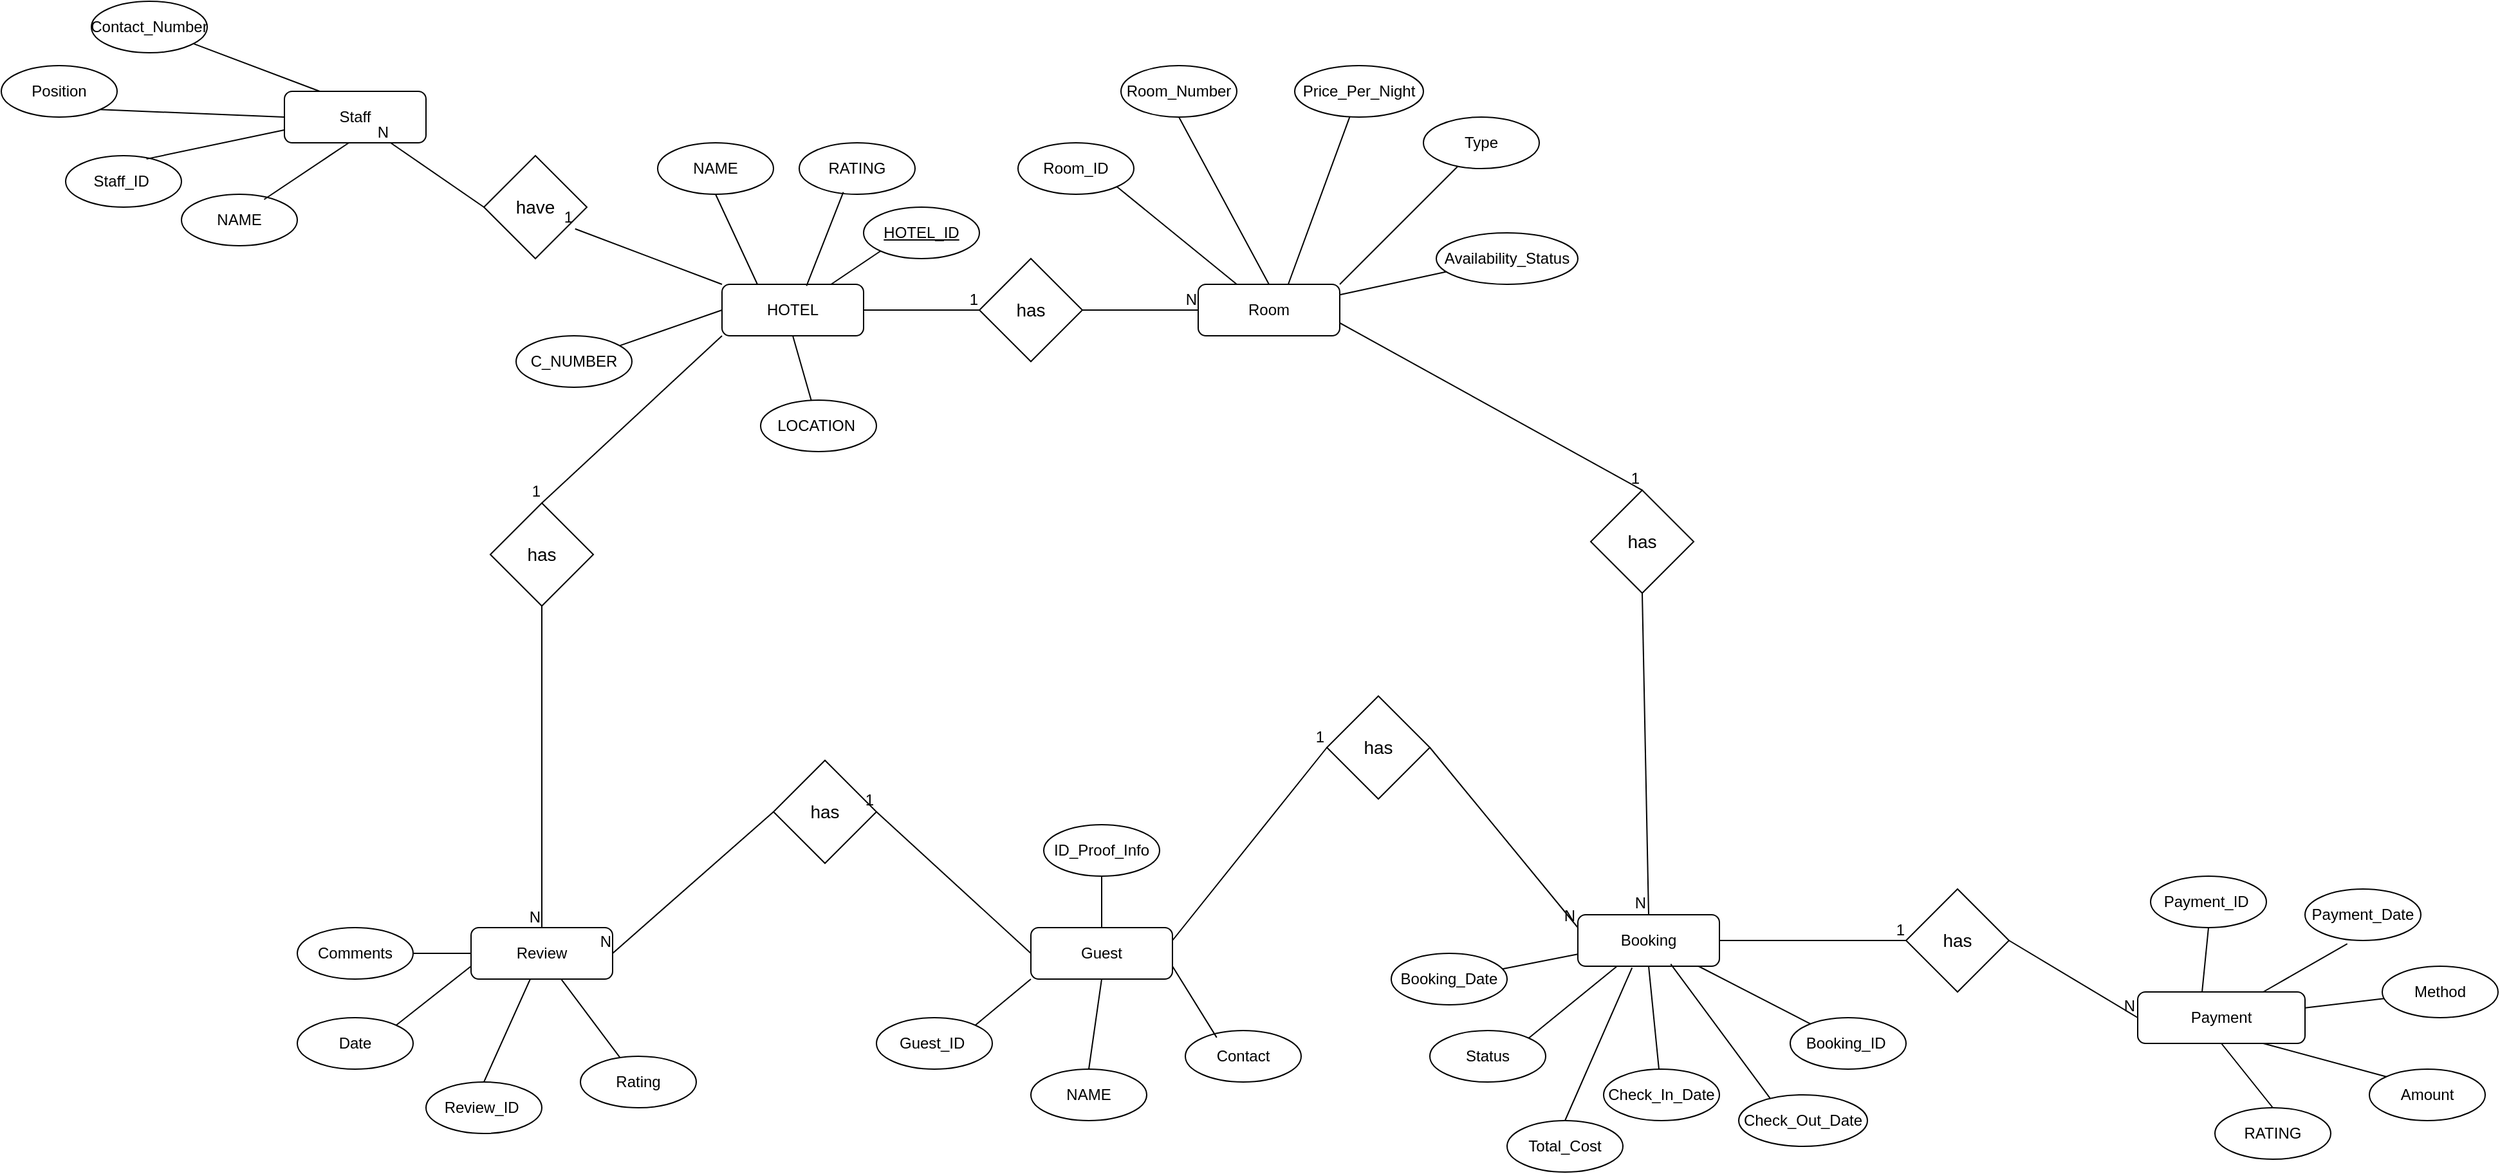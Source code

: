 <mxfile version="24.8.3">
  <diagram name="Page-1" id="iDvqzn0_3KHAIhE44S7B">
    <mxGraphModel dx="3413" dy="1202" grid="1" gridSize="10" guides="1" tooltips="1" connect="1" arrows="1" fold="1" page="1" pageScale="1" pageWidth="850" pageHeight="1100" math="0" shadow="0">
      <root>
        <mxCell id="0" />
        <mxCell id="1" parent="0" />
        <mxCell id="qwqArq7vtgRSBeXjU8T7-1" value="Payment" style="rounded=1;whiteSpace=wrap;html=1;" parent="1" vertex="1">
          <mxGeometry x="860" y="790" width="130" height="40" as="geometry" />
        </mxCell>
        <mxCell id="qwqArq7vtgRSBeXjU8T7-2" value="&lt;u&gt;HOTEL_ID&lt;/u&gt;" style="ellipse;whiteSpace=wrap;html=1;" parent="1" vertex="1">
          <mxGeometry x="-130" y="180" width="90" height="40" as="geometry" />
        </mxCell>
        <mxCell id="qwqArq7vtgRSBeXjU8T7-4" value="LOCATION&amp;nbsp;" style="ellipse;whiteSpace=wrap;html=1;" parent="1" vertex="1">
          <mxGeometry x="-210" y="330" width="90" height="40" as="geometry" />
        </mxCell>
        <mxCell id="qwqArq7vtgRSBeXjU8T7-5" value="C_NUMBER" style="ellipse;whiteSpace=wrap;html=1;" parent="1" vertex="1">
          <mxGeometry x="-400" y="280" width="90" height="40" as="geometry" />
        </mxCell>
        <mxCell id="qwqArq7vtgRSBeXjU8T7-6" value="NAME" style="ellipse;whiteSpace=wrap;html=1;" parent="1" vertex="1">
          <mxGeometry x="-290" y="130" width="90" height="40" as="geometry" />
        </mxCell>
        <mxCell id="qwqArq7vtgRSBeXjU8T7-8" value="RATING" style="ellipse;whiteSpace=wrap;html=1;" parent="1" vertex="1">
          <mxGeometry x="-180" y="130" width="90" height="40" as="geometry" />
        </mxCell>
        <mxCell id="qwqArq7vtgRSBeXjU8T7-9" value="Staff" style="rounded=1;whiteSpace=wrap;html=1;" parent="1" vertex="1">
          <mxGeometry x="-580" y="90" width="110" height="40" as="geometry" />
        </mxCell>
        <mxCell id="qwqArq7vtgRSBeXjU8T7-10" value="Review" style="rounded=1;whiteSpace=wrap;html=1;" parent="1" vertex="1">
          <mxGeometry x="-435" y="740" width="110" height="40" as="geometry" />
        </mxCell>
        <mxCell id="qwqArq7vtgRSBeXjU8T7-11" value="Room" style="rounded=1;whiteSpace=wrap;html=1;" parent="1" vertex="1">
          <mxGeometry x="130" y="240" width="110" height="40" as="geometry" />
        </mxCell>
        <mxCell id="qwqArq7vtgRSBeXjU8T7-12" value="HOTEL" style="rounded=1;whiteSpace=wrap;html=1;" parent="1" vertex="1">
          <mxGeometry x="-240" y="240" width="110" height="40" as="geometry" />
        </mxCell>
        <mxCell id="qwqArq7vtgRSBeXjU8T7-13" value="Booking" style="rounded=1;whiteSpace=wrap;html=1;" parent="1" vertex="1">
          <mxGeometry x="425" y="730" width="110" height="40" as="geometry" />
        </mxCell>
        <mxCell id="qwqArq7vtgRSBeXjU8T7-14" value="Guest" style="rounded=1;whiteSpace=wrap;html=1;" parent="1" vertex="1">
          <mxGeometry y="740" width="110" height="40" as="geometry" />
        </mxCell>
        <mxCell id="qwqArq7vtgRSBeXjU8T7-15" value="Room_ID" style="ellipse;whiteSpace=wrap;html=1;" parent="1" vertex="1">
          <mxGeometry x="-10" y="130" width="90" height="40" as="geometry" />
        </mxCell>
        <mxCell id="qwqArq7vtgRSBeXjU8T7-16" value="Price_Per_Night" style="ellipse;whiteSpace=wrap;html=1;" parent="1" vertex="1">
          <mxGeometry x="205" y="70" width="100" height="40" as="geometry" />
        </mxCell>
        <mxCell id="qwqArq7vtgRSBeXjU8T7-17" value="Availability_Status" style="ellipse;whiteSpace=wrap;html=1;" parent="1" vertex="1">
          <mxGeometry x="315" y="200" width="110" height="40" as="geometry" />
        </mxCell>
        <mxCell id="qwqArq7vtgRSBeXjU8T7-18" value="Room_Number" style="ellipse;whiteSpace=wrap;html=1;" parent="1" vertex="1">
          <mxGeometry x="70" y="70" width="90" height="40" as="geometry" />
        </mxCell>
        <mxCell id="qwqArq7vtgRSBeXjU8T7-19" value="Type" style="ellipse;whiteSpace=wrap;html=1;" parent="1" vertex="1">
          <mxGeometry x="305" y="110" width="90" height="40" as="geometry" />
        </mxCell>
        <mxCell id="qwqArq7vtgRSBeXjU8T7-20" value="Guest_ID&amp;nbsp;" style="ellipse;whiteSpace=wrap;html=1;" parent="1" vertex="1">
          <mxGeometry x="-120" y="810" width="90" height="40" as="geometry" />
        </mxCell>
        <mxCell id="qwqArq7vtgRSBeXjU8T7-21" value="ID_Proof_Info" style="ellipse;whiteSpace=wrap;html=1;" parent="1" vertex="1">
          <mxGeometry x="10" y="660" width="90" height="40" as="geometry" />
        </mxCell>
        <mxCell id="qwqArq7vtgRSBeXjU8T7-23" value="NAME" style="ellipse;whiteSpace=wrap;html=1;" parent="1" vertex="1">
          <mxGeometry y="850" width="90" height="40" as="geometry" />
        </mxCell>
        <mxCell id="qwqArq7vtgRSBeXjU8T7-24" value="Contact" style="ellipse;whiteSpace=wrap;html=1;" parent="1" vertex="1">
          <mxGeometry x="120" y="820" width="90" height="40" as="geometry" />
        </mxCell>
        <mxCell id="qwqArq7vtgRSBeXjU8T7-25" value="Staff_ID&amp;nbsp;" style="ellipse;whiteSpace=wrap;html=1;" parent="1" vertex="1">
          <mxGeometry x="-750" y="140" width="90" height="40" as="geometry" />
        </mxCell>
        <mxCell id="qwqArq7vtgRSBeXjU8T7-26" value="Contact_Number" style="ellipse;whiteSpace=wrap;html=1;" parent="1" vertex="1">
          <mxGeometry x="-730" y="20" width="90" height="40" as="geometry" />
        </mxCell>
        <mxCell id="qwqArq7vtgRSBeXjU8T7-27" value="Position" style="ellipse;whiteSpace=wrap;html=1;" parent="1" vertex="1">
          <mxGeometry x="-800" y="70" width="90" height="40" as="geometry" />
        </mxCell>
        <mxCell id="qwqArq7vtgRSBeXjU8T7-28" value="NAME" style="ellipse;whiteSpace=wrap;html=1;" parent="1" vertex="1">
          <mxGeometry x="-660" y="170" width="90" height="40" as="geometry" />
        </mxCell>
        <mxCell id="qwqArq7vtgRSBeXjU8T7-30" value="Review_ID&amp;nbsp;" style="ellipse;whiteSpace=wrap;html=1;" parent="1" vertex="1">
          <mxGeometry x="-470" y="860" width="90" height="40" as="geometry" />
        </mxCell>
        <mxCell id="qwqArq7vtgRSBeXjU8T7-31" value="Rating" style="ellipse;whiteSpace=wrap;html=1;" parent="1" vertex="1">
          <mxGeometry x="-350" y="840" width="90" height="40" as="geometry" />
        </mxCell>
        <mxCell id="qwqArq7vtgRSBeXjU8T7-32" value="Comments" style="ellipse;whiteSpace=wrap;html=1;" parent="1" vertex="1">
          <mxGeometry x="-570" y="740" width="90" height="40" as="geometry" />
        </mxCell>
        <mxCell id="qwqArq7vtgRSBeXjU8T7-33" value="Date" style="ellipse;whiteSpace=wrap;html=1;" parent="1" vertex="1">
          <mxGeometry x="-570" y="810" width="90" height="40" as="geometry" />
        </mxCell>
        <mxCell id="qwqArq7vtgRSBeXjU8T7-35" value="Payment_ID&amp;nbsp;" style="ellipse;whiteSpace=wrap;html=1;" parent="1" vertex="1">
          <mxGeometry x="870" y="700" width="90" height="40" as="geometry" />
        </mxCell>
        <mxCell id="qwqArq7vtgRSBeXjU8T7-36" value="Payment_Date" style="ellipse;whiteSpace=wrap;html=1;" parent="1" vertex="1">
          <mxGeometry x="990" y="710" width="90" height="40" as="geometry" />
        </mxCell>
        <mxCell id="qwqArq7vtgRSBeXjU8T7-37" value="Method" style="ellipse;whiteSpace=wrap;html=1;" parent="1" vertex="1">
          <mxGeometry x="1050" y="770" width="90" height="40" as="geometry" />
        </mxCell>
        <mxCell id="qwqArq7vtgRSBeXjU8T7-38" value="Amount" style="ellipse;whiteSpace=wrap;html=1;" parent="1" vertex="1">
          <mxGeometry x="1040" y="850" width="90" height="40" as="geometry" />
        </mxCell>
        <mxCell id="qwqArq7vtgRSBeXjU8T7-39" value="RATING" style="ellipse;whiteSpace=wrap;html=1;" parent="1" vertex="1">
          <mxGeometry x="920" y="880" width="90" height="40" as="geometry" />
        </mxCell>
        <mxCell id="qwqArq7vtgRSBeXjU8T7-43" value="Booking_ID&amp;nbsp;" style="ellipse;whiteSpace=wrap;html=1;" parent="1" vertex="1">
          <mxGeometry x="590" y="810" width="90" height="40" as="geometry" />
        </mxCell>
        <mxCell id="qwqArq7vtgRSBeXjU8T7-44" value="Check_Out_Date" style="ellipse;whiteSpace=wrap;html=1;" parent="1" vertex="1">
          <mxGeometry x="550" y="870" width="100" height="40" as="geometry" />
        </mxCell>
        <mxCell id="qwqArq7vtgRSBeXjU8T7-45" value="Status" style="ellipse;whiteSpace=wrap;html=1;" parent="1" vertex="1">
          <mxGeometry x="310" y="820" width="90" height="40" as="geometry" />
        </mxCell>
        <mxCell id="qwqArq7vtgRSBeXjU8T7-46" value="Check_In_Date" style="ellipse;whiteSpace=wrap;html=1;" parent="1" vertex="1">
          <mxGeometry x="445" y="850" width="90" height="40" as="geometry" />
        </mxCell>
        <mxCell id="qwqArq7vtgRSBeXjU8T7-47" value="Booking_Date" style="ellipse;whiteSpace=wrap;html=1;" parent="1" vertex="1">
          <mxGeometry x="280" y="760" width="90" height="40" as="geometry" />
        </mxCell>
        <mxCell id="qwqArq7vtgRSBeXjU8T7-49" value="Total_Cost" style="ellipse;whiteSpace=wrap;html=1;" parent="1" vertex="1">
          <mxGeometry x="370" y="890" width="90" height="40" as="geometry" />
        </mxCell>
        <mxCell id="qwqArq7vtgRSBeXjU8T7-54" value="&lt;div style=&quot;text-align: left;&quot;&gt;&lt;span style=&quot;background-color: initial; font-size: 14px;&quot;&gt;has&lt;/span&gt;&lt;/div&gt;" style="rhombus;whiteSpace=wrap;html=1;" parent="1" vertex="1">
          <mxGeometry x="-40" y="220" width="80" height="80" as="geometry" />
        </mxCell>
        <mxCell id="qwqArq7vtgRSBeXjU8T7-59" value="&lt;div style=&quot;text-align: left;&quot;&gt;&lt;span style=&quot;background-color: initial; font-size: 14px;&quot;&gt;have&lt;/span&gt;&lt;/div&gt;" style="rhombus;whiteSpace=wrap;html=1;" parent="1" vertex="1">
          <mxGeometry x="-425" y="140" width="80" height="80" as="geometry" />
        </mxCell>
        <mxCell id="qwqArq7vtgRSBeXjU8T7-60" value="" style="endArrow=none;html=1;rounded=0;entryX=0.886;entryY=0.711;entryDx=0;entryDy=0;exitX=0;exitY=0;exitDx=0;exitDy=0;entryPerimeter=0;" parent="1" source="qwqArq7vtgRSBeXjU8T7-12" target="qwqArq7vtgRSBeXjU8T7-59" edge="1">
          <mxGeometry relative="1" as="geometry">
            <mxPoint x="-180" y="280" as="sourcePoint" />
            <mxPoint x="-20" y="280" as="targetPoint" />
          </mxGeometry>
        </mxCell>
        <mxCell id="qwqArq7vtgRSBeXjU8T7-61" value="1" style="resizable=0;html=1;whiteSpace=wrap;align=right;verticalAlign=bottom;" parent="qwqArq7vtgRSBeXjU8T7-60" connectable="0" vertex="1">
          <mxGeometry x="1" relative="1" as="geometry" />
        </mxCell>
        <mxCell id="qwqArq7vtgRSBeXjU8T7-62" value="" style="endArrow=none;html=1;rounded=0;entryX=0.75;entryY=1;entryDx=0;entryDy=0;exitX=0;exitY=0.5;exitDx=0;exitDy=0;" parent="1" source="qwqArq7vtgRSBeXjU8T7-59" target="qwqArq7vtgRSBeXjU8T7-9" edge="1">
          <mxGeometry relative="1" as="geometry">
            <mxPoint x="10" y="470" as="sourcePoint" />
            <mxPoint x="170" y="470" as="targetPoint" />
          </mxGeometry>
        </mxCell>
        <mxCell id="qwqArq7vtgRSBeXjU8T7-63" value="N" style="resizable=0;html=1;whiteSpace=wrap;align=right;verticalAlign=bottom;" parent="qwqArq7vtgRSBeXjU8T7-62" connectable="0" vertex="1">
          <mxGeometry x="1" relative="1" as="geometry" />
        </mxCell>
        <mxCell id="qwqArq7vtgRSBeXjU8T7-64" value="" style="endArrow=none;html=1;rounded=0;entryX=0;entryY=0.5;entryDx=0;entryDy=0;exitX=1;exitY=0.5;exitDx=0;exitDy=0;" parent="1" source="qwqArq7vtgRSBeXjU8T7-12" target="qwqArq7vtgRSBeXjU8T7-54" edge="1">
          <mxGeometry relative="1" as="geometry">
            <mxPoint x="-163" y="291" as="sourcePoint" />
            <mxPoint x="-10" y="440" as="targetPoint" />
          </mxGeometry>
        </mxCell>
        <mxCell id="qwqArq7vtgRSBeXjU8T7-65" value="1" style="resizable=0;html=1;whiteSpace=wrap;align=right;verticalAlign=bottom;" parent="qwqArq7vtgRSBeXjU8T7-64" connectable="0" vertex="1">
          <mxGeometry x="1" relative="1" as="geometry" />
        </mxCell>
        <mxCell id="qwqArq7vtgRSBeXjU8T7-66" value="" style="endArrow=none;html=1;rounded=0;entryX=0;entryY=0.5;entryDx=0;entryDy=0;exitX=1;exitY=0.5;exitDx=0;exitDy=0;" parent="1" source="qwqArq7vtgRSBeXjU8T7-54" target="qwqArq7vtgRSBeXjU8T7-11" edge="1">
          <mxGeometry relative="1" as="geometry">
            <mxPoint x="30" y="300" as="sourcePoint" />
            <mxPoint x="140" y="420" as="targetPoint" />
          </mxGeometry>
        </mxCell>
        <mxCell id="qwqArq7vtgRSBeXjU8T7-67" value="N" style="resizable=0;html=1;whiteSpace=wrap;align=right;verticalAlign=bottom;" parent="qwqArq7vtgRSBeXjU8T7-66" connectable="0" vertex="1">
          <mxGeometry x="1" relative="1" as="geometry" />
        </mxCell>
        <mxCell id="qwqArq7vtgRSBeXjU8T7-68" value="&lt;div style=&quot;text-align: left;&quot;&gt;&lt;span style=&quot;background-color: initial; font-size: 14px;&quot;&gt;has&lt;/span&gt;&lt;/div&gt;" style="rhombus;whiteSpace=wrap;html=1;" parent="1" vertex="1">
          <mxGeometry x="-420" y="410" width="80" height="80" as="geometry" />
        </mxCell>
        <mxCell id="qwqArq7vtgRSBeXjU8T7-69" value="" style="endArrow=none;html=1;rounded=0;entryX=0.5;entryY=0;entryDx=0;entryDy=0;exitX=0;exitY=1;exitDx=0;exitDy=0;" parent="1" source="qwqArq7vtgRSBeXjU8T7-12" target="qwqArq7vtgRSBeXjU8T7-68" edge="1">
          <mxGeometry relative="1" as="geometry">
            <mxPoint x="-196.99" y="280.0" as="sourcePoint" />
            <mxPoint x="-217" y="283.56" as="targetPoint" />
          </mxGeometry>
        </mxCell>
        <mxCell id="qwqArq7vtgRSBeXjU8T7-70" value="1" style="resizable=0;html=1;whiteSpace=wrap;align=right;verticalAlign=bottom;" parent="qwqArq7vtgRSBeXjU8T7-69" connectable="0" vertex="1">
          <mxGeometry x="1" relative="1" as="geometry" />
        </mxCell>
        <mxCell id="qwqArq7vtgRSBeXjU8T7-71" value="" style="endArrow=none;html=1;rounded=0;entryX=0.5;entryY=0;entryDx=0;entryDy=0;exitX=0.5;exitY=1;exitDx=0;exitDy=0;" parent="1" source="qwqArq7vtgRSBeXjU8T7-68" target="qwqArq7vtgRSBeXjU8T7-10" edge="1">
          <mxGeometry relative="1" as="geometry">
            <mxPoint x="-187" y="473.56" as="sourcePoint" />
            <mxPoint x="-245" y="584.56" as="targetPoint" />
          </mxGeometry>
        </mxCell>
        <mxCell id="qwqArq7vtgRSBeXjU8T7-72" value="N" style="resizable=0;html=1;whiteSpace=wrap;align=right;verticalAlign=bottom;" parent="qwqArq7vtgRSBeXjU8T7-71" connectable="0" vertex="1">
          <mxGeometry x="1" relative="1" as="geometry" />
        </mxCell>
        <mxCell id="qwqArq7vtgRSBeXjU8T7-73" value="&lt;div style=&quot;text-align: left;&quot;&gt;&lt;span style=&quot;background-color: initial; font-size: 14px;&quot;&gt;has&lt;/span&gt;&lt;/div&gt;" style="rhombus;whiteSpace=wrap;html=1;" parent="1" vertex="1">
          <mxGeometry x="435" y="400" width="80" height="80" as="geometry" />
        </mxCell>
        <mxCell id="qwqArq7vtgRSBeXjU8T7-74" value="" style="endArrow=none;html=1;rounded=0;entryX=0.5;entryY=0;entryDx=0;entryDy=0;exitX=1;exitY=0.75;exitDx=0;exitDy=0;" parent="1" source="qwqArq7vtgRSBeXjU8T7-11" target="qwqArq7vtgRSBeXjU8T7-73" edge="1">
          <mxGeometry relative="1" as="geometry">
            <mxPoint x="240.0" y="260" as="sourcePoint" />
            <mxPoint x="453" y="230" as="targetPoint" />
          </mxGeometry>
        </mxCell>
        <mxCell id="qwqArq7vtgRSBeXjU8T7-75" value="1" style="resizable=0;html=1;whiteSpace=wrap;align=right;verticalAlign=bottom;" parent="qwqArq7vtgRSBeXjU8T7-74" connectable="0" vertex="1">
          <mxGeometry x="1" relative="1" as="geometry" />
        </mxCell>
        <mxCell id="qwqArq7vtgRSBeXjU8T7-76" value="" style="endArrow=none;html=1;rounded=0;exitX=0.5;exitY=1;exitDx=0;exitDy=0;entryX=0.5;entryY=0;entryDx=0;entryDy=0;" parent="1" source="qwqArq7vtgRSBeXjU8T7-73" target="qwqArq7vtgRSBeXjU8T7-13" edge="1">
          <mxGeometry relative="1" as="geometry">
            <mxPoint x="483" y="420" as="sourcePoint" />
            <mxPoint x="920.0" y="402.282" as="targetPoint" />
          </mxGeometry>
        </mxCell>
        <mxCell id="qwqArq7vtgRSBeXjU8T7-77" value="N" style="resizable=0;html=1;whiteSpace=wrap;align=right;verticalAlign=bottom;" parent="qwqArq7vtgRSBeXjU8T7-76" connectable="0" vertex="1">
          <mxGeometry x="1" relative="1" as="geometry" />
        </mxCell>
        <mxCell id="qwqArq7vtgRSBeXjU8T7-78" value="&lt;div style=&quot;text-align: left;&quot;&gt;&lt;span style=&quot;background-color: initial; font-size: 14px;&quot;&gt;has&lt;/span&gt;&lt;/div&gt;" style="rhombus;whiteSpace=wrap;html=1;" parent="1" vertex="1">
          <mxGeometry x="230" y="560" width="80" height="80" as="geometry" />
        </mxCell>
        <mxCell id="qwqArq7vtgRSBeXjU8T7-79" value="" style="endArrow=none;html=1;rounded=0;entryX=0;entryY=0.5;entryDx=0;entryDy=0;exitX=1;exitY=0.25;exitDx=0;exitDy=0;" parent="1" source="qwqArq7vtgRSBeXjU8T7-14" target="qwqArq7vtgRSBeXjU8T7-78" edge="1">
          <mxGeometry relative="1" as="geometry">
            <mxPoint x="740.0" y="311" as="sourcePoint" />
            <mxPoint x="790" y="120" as="targetPoint" />
          </mxGeometry>
        </mxCell>
        <mxCell id="qwqArq7vtgRSBeXjU8T7-80" value="1" style="resizable=0;html=1;whiteSpace=wrap;align=right;verticalAlign=bottom;" parent="qwqArq7vtgRSBeXjU8T7-79" connectable="0" vertex="1">
          <mxGeometry x="1" relative="1" as="geometry" />
        </mxCell>
        <mxCell id="qwqArq7vtgRSBeXjU8T7-81" value="" style="endArrow=none;html=1;rounded=0;entryX=0;entryY=0.25;entryDx=0;entryDy=0;exitX=1;exitY=0.5;exitDx=0;exitDy=0;" parent="1" source="qwqArq7vtgRSBeXjU8T7-78" target="qwqArq7vtgRSBeXjU8T7-13" edge="1">
          <mxGeometry relative="1" as="geometry">
            <mxPoint x="820" y="310" as="sourcePoint" />
            <mxPoint x="967.5" y="441.0" as="targetPoint" />
          </mxGeometry>
        </mxCell>
        <mxCell id="qwqArq7vtgRSBeXjU8T7-82" value="N" style="resizable=0;html=1;whiteSpace=wrap;align=right;verticalAlign=bottom;" parent="qwqArq7vtgRSBeXjU8T7-81" connectable="0" vertex="1">
          <mxGeometry x="1" relative="1" as="geometry" />
        </mxCell>
        <mxCell id="qwqArq7vtgRSBeXjU8T7-83" value="&lt;div style=&quot;text-align: left;&quot;&gt;&lt;span style=&quot;background-color: initial; font-size: 14px;&quot;&gt;has&lt;/span&gt;&lt;/div&gt;" style="rhombus;whiteSpace=wrap;html=1;" parent="1" vertex="1">
          <mxGeometry x="680" y="710" width="80" height="80" as="geometry" />
        </mxCell>
        <mxCell id="qwqArq7vtgRSBeXjU8T7-84" value="" style="endArrow=none;html=1;rounded=0;entryX=0;entryY=0.5;entryDx=0;entryDy=0;exitX=1;exitY=0.5;exitDx=0;exitDy=0;" parent="1" source="qwqArq7vtgRSBeXjU8T7-13" target="qwqArq7vtgRSBeXjU8T7-83" edge="1">
          <mxGeometry relative="1" as="geometry">
            <mxPoint x="490" y="630" as="sourcePoint" />
            <mxPoint x="783" y="329" as="targetPoint" />
          </mxGeometry>
        </mxCell>
        <mxCell id="qwqArq7vtgRSBeXjU8T7-85" value="1" style="resizable=0;html=1;whiteSpace=wrap;align=right;verticalAlign=bottom;" parent="qwqArq7vtgRSBeXjU8T7-84" connectable="0" vertex="1">
          <mxGeometry x="1" relative="1" as="geometry" />
        </mxCell>
        <mxCell id="qwqArq7vtgRSBeXjU8T7-86" value="" style="endArrow=none;html=1;rounded=0;exitX=1;exitY=0.5;exitDx=0;exitDy=0;entryX=0;entryY=0.5;entryDx=0;entryDy=0;" parent="1" source="qwqArq7vtgRSBeXjU8T7-83" target="qwqArq7vtgRSBeXjU8T7-1" edge="1">
          <mxGeometry relative="1" as="geometry">
            <mxPoint x="903" y="749" as="sourcePoint" />
            <mxPoint x="805.33" y="820.0" as="targetPoint" />
          </mxGeometry>
        </mxCell>
        <mxCell id="qwqArq7vtgRSBeXjU8T7-87" value="N" style="resizable=0;html=1;whiteSpace=wrap;align=right;verticalAlign=bottom;" parent="qwqArq7vtgRSBeXjU8T7-86" connectable="0" vertex="1">
          <mxGeometry x="1" relative="1" as="geometry" />
        </mxCell>
        <mxCell id="qwqArq7vtgRSBeXjU8T7-97" value="&lt;div style=&quot;text-align: left;&quot;&gt;&lt;span style=&quot;background-color: initial; font-size: 14px;&quot;&gt;has&lt;/span&gt;&lt;/div&gt;" style="rhombus;whiteSpace=wrap;html=1;" parent="1" vertex="1">
          <mxGeometry x="-200" y="610" width="80" height="80" as="geometry" />
        </mxCell>
        <mxCell id="qwqArq7vtgRSBeXjU8T7-98" value="" style="endArrow=none;html=1;rounded=0;entryX=1;entryY=0.5;entryDx=0;entryDy=0;exitX=0;exitY=0.5;exitDx=0;exitDy=0;exitPerimeter=0;" parent="1" source="qwqArq7vtgRSBeXjU8T7-14" target="qwqArq7vtgRSBeXjU8T7-97" edge="1">
          <mxGeometry relative="1" as="geometry">
            <mxPoint x="-195.0" y="430" as="sourcePoint" />
            <mxPoint x="18" y="400" as="targetPoint" />
          </mxGeometry>
        </mxCell>
        <mxCell id="qwqArq7vtgRSBeXjU8T7-99" value="1" style="resizable=0;html=1;whiteSpace=wrap;align=right;verticalAlign=bottom;" parent="qwqArq7vtgRSBeXjU8T7-98" connectable="0" vertex="1">
          <mxGeometry x="1" relative="1" as="geometry" />
        </mxCell>
        <mxCell id="qwqArq7vtgRSBeXjU8T7-100" value="" style="endArrow=none;html=1;rounded=0;exitX=0;exitY=0.5;exitDx=0;exitDy=0;entryX=1;entryY=0.5;entryDx=0;entryDy=0;" parent="1" source="qwqArq7vtgRSBeXjU8T7-97" target="qwqArq7vtgRSBeXjU8T7-10" edge="1">
          <mxGeometry relative="1" as="geometry">
            <mxPoint x="48" y="590" as="sourcePoint" />
            <mxPoint y="750" as="targetPoint" />
          </mxGeometry>
        </mxCell>
        <mxCell id="qwqArq7vtgRSBeXjU8T7-101" value="N" style="resizable=0;html=1;whiteSpace=wrap;align=right;verticalAlign=bottom;" parent="qwqArq7vtgRSBeXjU8T7-100" connectable="0" vertex="1">
          <mxGeometry x="1" relative="1" as="geometry" />
        </mxCell>
        <mxCell id="qwqArq7vtgRSBeXjU8T7-109" value="" style="endArrow=none;html=1;rounded=0;entryX=0;entryY=0.5;entryDx=0;entryDy=0;" parent="1" source="qwqArq7vtgRSBeXjU8T7-32" target="qwqArq7vtgRSBeXjU8T7-10" edge="1">
          <mxGeometry relative="1" as="geometry">
            <mxPoint x="-500" y="760" as="sourcePoint" />
            <mxPoint x="-340" y="760" as="targetPoint" />
          </mxGeometry>
        </mxCell>
        <mxCell id="qwqArq7vtgRSBeXjU8T7-110" value="" style="endArrow=none;html=1;rounded=0;exitX=1;exitY=0;exitDx=0;exitDy=0;entryX=0;entryY=0.75;entryDx=0;entryDy=0;" parent="1" source="qwqArq7vtgRSBeXjU8T7-33" target="qwqArq7vtgRSBeXjU8T7-10" edge="1">
          <mxGeometry relative="1" as="geometry">
            <mxPoint x="-470" y="770" as="sourcePoint" />
            <mxPoint x="-430" y="770" as="targetPoint" />
          </mxGeometry>
        </mxCell>
        <mxCell id="qwqArq7vtgRSBeXjU8T7-111" value="" style="endArrow=none;html=1;rounded=0;exitX=0.5;exitY=0;exitDx=0;exitDy=0;" parent="1" source="qwqArq7vtgRSBeXjU8T7-30" target="qwqArq7vtgRSBeXjU8T7-10" edge="1">
          <mxGeometry relative="1" as="geometry">
            <mxPoint x="-460" y="780" as="sourcePoint" />
            <mxPoint x="-415" y="780" as="targetPoint" />
          </mxGeometry>
        </mxCell>
        <mxCell id="qwqArq7vtgRSBeXjU8T7-112" value="" style="endArrow=none;html=1;rounded=0;" parent="1" source="qwqArq7vtgRSBeXjU8T7-31" target="qwqArq7vtgRSBeXjU8T7-10" edge="1">
          <mxGeometry relative="1" as="geometry">
            <mxPoint x="-450" y="790" as="sourcePoint" />
            <mxPoint x="-405" y="790" as="targetPoint" />
          </mxGeometry>
        </mxCell>
        <mxCell id="qwqArq7vtgRSBeXjU8T7-113" value="" style="endArrow=none;html=1;rounded=0;entryX=0.5;entryY=0;entryDx=0;entryDy=0;exitX=0.5;exitY=1;exitDx=0;exitDy=0;" parent="1" source="qwqArq7vtgRSBeXjU8T7-21" target="qwqArq7vtgRSBeXjU8T7-14" edge="1">
          <mxGeometry relative="1" as="geometry">
            <mxPoint x="60" y="690" as="sourcePoint" />
            <mxPoint x="210" y="698.57" as="targetPoint" />
          </mxGeometry>
        </mxCell>
        <mxCell id="qwqArq7vtgRSBeXjU8T7-114" value="" style="endArrow=none;html=1;rounded=0;entryX=0.5;entryY=0;entryDx=0;entryDy=0;exitX=0.5;exitY=1;exitDx=0;exitDy=0;" parent="1" source="qwqArq7vtgRSBeXjU8T7-14" target="qwqArq7vtgRSBeXjU8T7-23" edge="1">
          <mxGeometry relative="1" as="geometry">
            <mxPoint x="45" y="778.57" as="sourcePoint" />
            <mxPoint x="205" y="778.57" as="targetPoint" />
          </mxGeometry>
        </mxCell>
        <mxCell id="qwqArq7vtgRSBeXjU8T7-115" value="" style="endArrow=none;html=1;rounded=0;entryX=0.271;entryY=0.136;entryDx=0;entryDy=0;entryPerimeter=0;exitX=1;exitY=0.75;exitDx=0;exitDy=0;" parent="1" source="qwqArq7vtgRSBeXjU8T7-14" target="qwqArq7vtgRSBeXjU8T7-24" edge="1">
          <mxGeometry relative="1" as="geometry">
            <mxPoint x="105" y="760" as="sourcePoint" />
            <mxPoint x="265" y="760" as="targetPoint" />
          </mxGeometry>
        </mxCell>
        <mxCell id="qwqArq7vtgRSBeXjU8T7-117" value="" style="endArrow=none;html=1;rounded=0;entryX=0;entryY=1;entryDx=0;entryDy=0;exitX=1;exitY=0;exitDx=0;exitDy=0;" parent="1" source="qwqArq7vtgRSBeXjU8T7-20" target="qwqArq7vtgRSBeXjU8T7-14" edge="1">
          <mxGeometry relative="1" as="geometry">
            <mxPoint x="-170" y="778.57" as="sourcePoint" />
            <mxPoint x="-10" y="778.57" as="targetPoint" />
          </mxGeometry>
        </mxCell>
        <mxCell id="8TXAGc3ROuFA9lvTQrWI-1" value="" style="endArrow=none;html=1;rounded=0;exitX=1;exitY=0;exitDx=0;exitDy=0;" parent="1" source="qwqArq7vtgRSBeXjU8T7-45" target="qwqArq7vtgRSBeXjU8T7-13" edge="1">
          <mxGeometry relative="1" as="geometry">
            <mxPoint x="300" y="790" as="sourcePoint" />
            <mxPoint x="460" y="790" as="targetPoint" />
          </mxGeometry>
        </mxCell>
        <mxCell id="8TXAGc3ROuFA9lvTQrWI-2" value="" style="endArrow=none;html=1;rounded=0;" parent="1" source="qwqArq7vtgRSBeXjU8T7-47" target="qwqArq7vtgRSBeXjU8T7-13" edge="1">
          <mxGeometry relative="1" as="geometry">
            <mxPoint x="275" y="759.29" as="sourcePoint" />
            <mxPoint x="435" y="759.29" as="targetPoint" />
          </mxGeometry>
        </mxCell>
        <mxCell id="8TXAGc3ROuFA9lvTQrWI-4" value="" style="endArrow=none;html=1;rounded=0;entryX=0.5;entryY=1;entryDx=0;entryDy=0;" parent="1" source="qwqArq7vtgRSBeXjU8T7-46" target="qwqArq7vtgRSBeXjU8T7-13" edge="1">
          <mxGeometry relative="1" as="geometry">
            <mxPoint x="355" y="930" as="sourcePoint" />
            <mxPoint x="515" y="930" as="targetPoint" />
          </mxGeometry>
        </mxCell>
        <mxCell id="8TXAGc3ROuFA9lvTQrWI-5" value="" style="endArrow=none;html=1;rounded=0;entryX=0.656;entryY=0.957;entryDx=0;entryDy=0;entryPerimeter=0;exitX=0.243;exitY=0.064;exitDx=0;exitDy=0;exitPerimeter=0;" parent="1" source="qwqArq7vtgRSBeXjU8T7-44" target="qwqArq7vtgRSBeXjU8T7-13" edge="1">
          <mxGeometry relative="1" as="geometry">
            <mxPoint x="-90" y="550" as="sourcePoint" />
            <mxPoint x="70" y="550" as="targetPoint" />
          </mxGeometry>
        </mxCell>
        <mxCell id="8TXAGc3ROuFA9lvTQrWI-6" value="" style="endArrow=none;html=1;rounded=0;entryX=0.383;entryY=1.029;entryDx=0;entryDy=0;entryPerimeter=0;exitX=0.5;exitY=0;exitDx=0;exitDy=0;" parent="1" source="qwqArq7vtgRSBeXjU8T7-49" target="qwqArq7vtgRSBeXjU8T7-13" edge="1">
          <mxGeometry relative="1" as="geometry">
            <mxPoint x="-90" y="550" as="sourcePoint" />
            <mxPoint x="70" y="550" as="targetPoint" />
          </mxGeometry>
        </mxCell>
        <mxCell id="8TXAGc3ROuFA9lvTQrWI-7" value="" style="endArrow=none;html=1;rounded=0;" parent="1" source="qwqArq7vtgRSBeXjU8T7-43" target="qwqArq7vtgRSBeXjU8T7-13" edge="1">
          <mxGeometry relative="1" as="geometry">
            <mxPoint x="370" y="759.29" as="sourcePoint" />
            <mxPoint x="530" y="759.29" as="targetPoint" />
          </mxGeometry>
        </mxCell>
        <mxCell id="8TXAGc3ROuFA9lvTQrWI-8" value="" style="endArrow=none;html=1;rounded=0;entryX=1;entryY=1;entryDx=0;entryDy=0;" parent="1" target="qwqArq7vtgRSBeXjU8T7-15" edge="1">
          <mxGeometry relative="1" as="geometry">
            <mxPoint x="160" y="240" as="sourcePoint" />
            <mxPoint x="320" y="240" as="targetPoint" />
          </mxGeometry>
        </mxCell>
        <mxCell id="8TXAGc3ROuFA9lvTQrWI-9" value="" style="endArrow=none;html=1;rounded=0;entryX=0.5;entryY=1;entryDx=0;entryDy=0;exitX=0.5;exitY=0;exitDx=0;exitDy=0;" parent="1" source="qwqArq7vtgRSBeXjU8T7-11" target="qwqArq7vtgRSBeXjU8T7-18" edge="1">
          <mxGeometry relative="1" as="geometry">
            <mxPoint x="85" y="230" as="sourcePoint" />
            <mxPoint x="245" y="230" as="targetPoint" />
          </mxGeometry>
        </mxCell>
        <mxCell id="8TXAGc3ROuFA9lvTQrWI-10" value="" style="endArrow=none;html=1;rounded=0;exitX=0.636;exitY=0;exitDx=0;exitDy=0;exitPerimeter=0;" parent="1" source="qwqArq7vtgRSBeXjU8T7-11" target="qwqArq7vtgRSBeXjU8T7-16" edge="1">
          <mxGeometry relative="1" as="geometry">
            <mxPoint x="100" y="320" as="sourcePoint" />
            <mxPoint x="260" y="320" as="targetPoint" />
          </mxGeometry>
        </mxCell>
        <mxCell id="8TXAGc3ROuFA9lvTQrWI-11" value="" style="endArrow=none;html=1;rounded=0;exitX=1;exitY=0;exitDx=0;exitDy=0;" parent="1" source="qwqArq7vtgRSBeXjU8T7-11" target="qwqArq7vtgRSBeXjU8T7-19" edge="1">
          <mxGeometry relative="1" as="geometry">
            <mxPoint x="205" y="138.57" as="sourcePoint" />
            <mxPoint x="365" y="138.57" as="targetPoint" />
          </mxGeometry>
        </mxCell>
        <mxCell id="8TXAGc3ROuFA9lvTQrWI-12" value="" style="endArrow=none;html=1;rounded=0;" parent="1" source="qwqArq7vtgRSBeXjU8T7-11" target="qwqArq7vtgRSBeXjU8T7-17" edge="1">
          <mxGeometry relative="1" as="geometry">
            <mxPoint x="175" y="238.57" as="sourcePoint" />
            <mxPoint x="335" y="238.57" as="targetPoint" />
          </mxGeometry>
        </mxCell>
        <mxCell id="8TXAGc3ROuFA9lvTQrWI-13" value="" style="endArrow=none;html=1;rounded=0;entryX=0;entryY=0.5;entryDx=0;entryDy=0;" parent="1" source="qwqArq7vtgRSBeXjU8T7-5" target="qwqArq7vtgRSBeXjU8T7-12" edge="1">
          <mxGeometry relative="1" as="geometry">
            <mxPoint x="-450" y="259.29" as="sourcePoint" />
            <mxPoint x="-290" y="259.29" as="targetPoint" />
          </mxGeometry>
        </mxCell>
        <mxCell id="8TXAGc3ROuFA9lvTQrWI-14" value="" style="endArrow=none;html=1;rounded=0;entryX=0.5;entryY=1;entryDx=0;entryDy=0;" parent="1" source="qwqArq7vtgRSBeXjU8T7-4" target="qwqArq7vtgRSBeXjU8T7-12" edge="1">
          <mxGeometry relative="1" as="geometry">
            <mxPoint x="-370" y="340" as="sourcePoint" />
            <mxPoint x="-210" y="340" as="targetPoint" />
          </mxGeometry>
        </mxCell>
        <mxCell id="8TXAGc3ROuFA9lvTQrWI-15" value="" style="endArrow=none;html=1;rounded=0;exitX=0.5;exitY=1;exitDx=0;exitDy=0;entryX=0.25;entryY=0;entryDx=0;entryDy=0;" parent="1" source="qwqArq7vtgRSBeXjU8T7-6" target="qwqArq7vtgRSBeXjU8T7-12" edge="1">
          <mxGeometry relative="1" as="geometry">
            <mxPoint x="-370" y="178.57" as="sourcePoint" />
            <mxPoint x="-199" y="244" as="targetPoint" />
          </mxGeometry>
        </mxCell>
        <mxCell id="8TXAGc3ROuFA9lvTQrWI-16" value="" style="endArrow=none;html=1;rounded=0;entryX=0.381;entryY=0.957;entryDx=0;entryDy=0;entryPerimeter=0;exitX=0.597;exitY=0.029;exitDx=0;exitDy=0;exitPerimeter=0;" parent="1" source="qwqArq7vtgRSBeXjU8T7-12" target="qwqArq7vtgRSBeXjU8T7-8" edge="1">
          <mxGeometry relative="1" as="geometry">
            <mxPoint x="-300" y="189.29" as="sourcePoint" />
            <mxPoint x="-140" y="189.29" as="targetPoint" />
          </mxGeometry>
        </mxCell>
        <mxCell id="8TXAGc3ROuFA9lvTQrWI-17" value="" style="endArrow=none;html=1;rounded=0;entryX=0;entryY=1;entryDx=0;entryDy=0;" parent="1" source="qwqArq7vtgRSBeXjU8T7-12" target="qwqArq7vtgRSBeXjU8T7-2" edge="1">
          <mxGeometry relative="1" as="geometry">
            <mxPoint x="-190" y="370" as="sourcePoint" />
            <mxPoint x="-30" y="370" as="targetPoint" />
          </mxGeometry>
        </mxCell>
        <mxCell id="8TXAGc3ROuFA9lvTQrWI-18" value="" style="endArrow=none;html=1;rounded=0;entryX=0.455;entryY=1;entryDx=0;entryDy=0;entryPerimeter=0;exitX=0.714;exitY=0.1;exitDx=0;exitDy=0;exitPerimeter=0;" parent="1" source="qwqArq7vtgRSBeXjU8T7-28" target="qwqArq7vtgRSBeXjU8T7-9" edge="1">
          <mxGeometry relative="1" as="geometry">
            <mxPoint x="-740" y="129.29" as="sourcePoint" />
            <mxPoint x="-580" y="129.29" as="targetPoint" />
          </mxGeometry>
        </mxCell>
        <mxCell id="8TXAGc3ROuFA9lvTQrWI-19" value="" style="endArrow=none;html=1;rounded=0;entryX=0;entryY=0.75;entryDx=0;entryDy=0;exitX=0.698;exitY=0.064;exitDx=0;exitDy=0;exitPerimeter=0;" parent="1" source="qwqArq7vtgRSBeXjU8T7-25" target="qwqArq7vtgRSBeXjU8T7-9" edge="1">
          <mxGeometry relative="1" as="geometry">
            <mxPoint x="-785" y="128.57" as="sourcePoint" />
            <mxPoint x="-625" y="128.57" as="targetPoint" />
          </mxGeometry>
        </mxCell>
        <mxCell id="8TXAGc3ROuFA9lvTQrWI-20" value="" style="endArrow=none;html=1;rounded=0;entryX=0.5;entryY=1;entryDx=0;entryDy=0;exitX=0.385;exitY=-0.007;exitDx=0;exitDy=0;exitPerimeter=0;" parent="1" source="qwqArq7vtgRSBeXjU8T7-1" target="qwqArq7vtgRSBeXjU8T7-35" edge="1">
          <mxGeometry relative="1" as="geometry">
            <mxPoint x="920" y="780" as="sourcePoint" />
            <mxPoint x="960" y="760" as="targetPoint" />
          </mxGeometry>
        </mxCell>
        <mxCell id="8TXAGc3ROuFA9lvTQrWI-21" value="" style="endArrow=none;html=1;rounded=0;entryX=0.5;entryY=0;entryDx=0;entryDy=0;exitX=0.5;exitY=1;exitDx=0;exitDy=0;" parent="1" source="qwqArq7vtgRSBeXjU8T7-1" target="qwqArq7vtgRSBeXjU8T7-39" edge="1">
          <mxGeometry relative="1" as="geometry">
            <mxPoint x="720" y="840" as="sourcePoint" />
            <mxPoint x="880" y="840" as="targetPoint" />
          </mxGeometry>
        </mxCell>
        <mxCell id="8TXAGc3ROuFA9lvTQrWI-22" value="" style="endArrow=none;html=1;rounded=0;entryX=0.365;entryY=1.064;entryDx=0;entryDy=0;entryPerimeter=0;exitX=0.75;exitY=0;exitDx=0;exitDy=0;" parent="1" source="qwqArq7vtgRSBeXjU8T7-1" target="qwqArq7vtgRSBeXjU8T7-36" edge="1">
          <mxGeometry relative="1" as="geometry">
            <mxPoint x="800" y="778.57" as="sourcePoint" />
            <mxPoint x="960" y="778.57" as="targetPoint" />
          </mxGeometry>
        </mxCell>
        <mxCell id="8TXAGc3ROuFA9lvTQrWI-23" value="" style="endArrow=none;html=1;rounded=0;" parent="1" source="qwqArq7vtgRSBeXjU8T7-1" target="qwqArq7vtgRSBeXjU8T7-37" edge="1">
          <mxGeometry relative="1" as="geometry">
            <mxPoint x="820" y="818.57" as="sourcePoint" />
            <mxPoint x="980" y="818.57" as="targetPoint" />
          </mxGeometry>
        </mxCell>
        <mxCell id="8TXAGc3ROuFA9lvTQrWI-24" value="" style="endArrow=none;html=1;rounded=0;entryX=0;entryY=0;entryDx=0;entryDy=0;exitX=0.75;exitY=1;exitDx=0;exitDy=0;" parent="1" source="qwqArq7vtgRSBeXjU8T7-1" target="qwqArq7vtgRSBeXjU8T7-38" edge="1">
          <mxGeometry relative="1" as="geometry">
            <mxPoint x="850" y="848.57" as="sourcePoint" />
            <mxPoint x="1010" y="848.57" as="targetPoint" />
          </mxGeometry>
        </mxCell>
        <mxCell id="8TXAGc3ROuFA9lvTQrWI-26" value="" style="endArrow=none;html=1;rounded=0;entryX=0.25;entryY=0;entryDx=0;entryDy=0;" parent="1" source="qwqArq7vtgRSBeXjU8T7-26" target="qwqArq7vtgRSBeXjU8T7-9" edge="1">
          <mxGeometry relative="1" as="geometry">
            <mxPoint x="-790" y="39.29" as="sourcePoint" />
            <mxPoint x="-630" y="39.29" as="targetPoint" />
          </mxGeometry>
        </mxCell>
        <mxCell id="8TXAGc3ROuFA9lvTQrWI-28" value="" style="endArrow=none;html=1;rounded=0;entryX=0;entryY=0.5;entryDx=0;entryDy=0;exitX=1;exitY=1;exitDx=0;exitDy=0;" parent="1" source="qwqArq7vtgRSBeXjU8T7-27" target="qwqArq7vtgRSBeXjU8T7-9" edge="1">
          <mxGeometry relative="1" as="geometry">
            <mxPoint x="-840" y="108.57" as="sourcePoint" />
            <mxPoint x="-680" y="108.57" as="targetPoint" />
          </mxGeometry>
        </mxCell>
      </root>
    </mxGraphModel>
  </diagram>
</mxfile>
